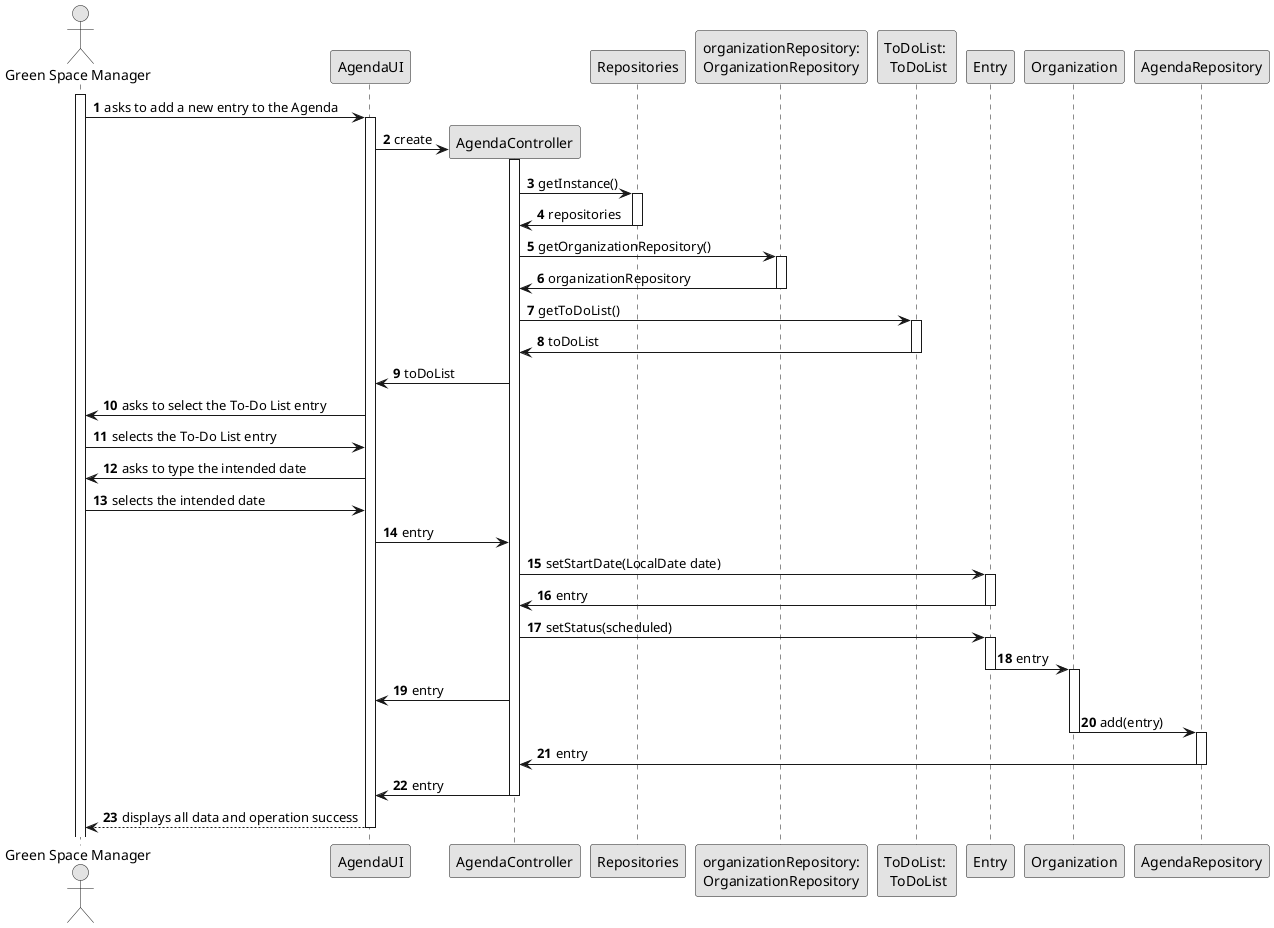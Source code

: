 @startuml
skinparam monochrome true
skinparam packageStyle rectangle
skinparam shadowing false

autonumber

'hide footbox
actor "Green Space Manager" as GSM
participant "AgendaUI" as UI
participant "AgendaController" as CTRL
participant "Repositories" as Rep
participant "organizationRepository:\nOrganizationRepository" as organizationRepository
participant "ToDoList: \n ToDoList" as TDL
participant "Entry" as Entry
participant "Organization" as or
participant "AgendaRepository" as AR

activate GSM

     GSM -> UI : asks to add a new entry to the Agenda

     activate UI

            UI -> CTRL** : create

     activate CTRL

            CTRL -> Rep : getInstance()

     activate Rep

                      Rep -> CTRL : repositories

               deactivate Rep

                      CTRL -> organizationRepository : getOrganizationRepository()

               activate organizationRepository

                      organizationRepository -> CTRL : organizationRepository

               deactivate organizationRepository

                      CTRL -> TDL : getToDoList()

               activate TDL

                      TDL -> CTRL : toDoList

               deactivate TDL

                      CTRL -> UI : toDoList
                      UI -> GSM : asks to select the To-Do List entry
                      GSM -> UI : selects the To-Do List entry
                      UI -> GSM : asks to type the intended date
                      GSM -> UI : selects the intended date
                      UI -> CTRL : entry
                      CTRL -> Entry : setStartDate(LocalDate date)
               activate Entry

                      Entry -> CTRL : entry

               deactivate Entry

                      CTRL -> Entry : setStatus(scheduled)

               activate Entry


                      Entry -> or : entry


          deactivate Entry

          activate or

                 CTRL -> UI : entry

                 or -> AR : add(entry)
          deactivate or
          activate AR

                 AR -> CTRL : entry

          deactivate AR

                    CTRL -> UI : entry

          deactivate CTRL

          UI --> GSM : displays all data and operation success

          deactivate UI

@enduml
